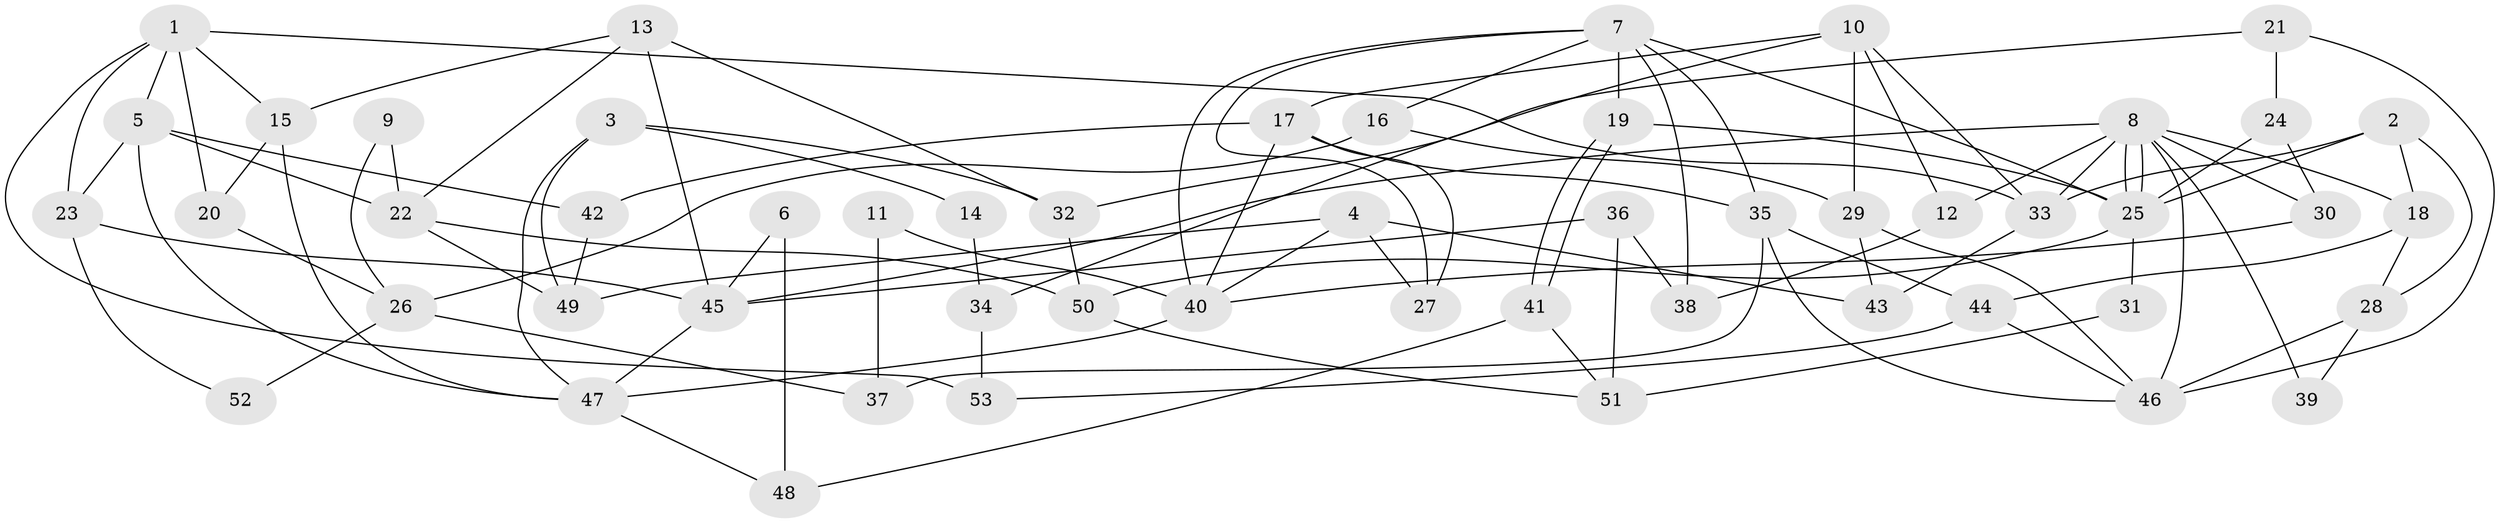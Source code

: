 // coarse degree distribution, {4: 0.3225806451612903, 5: 0.0967741935483871, 7: 0.12903225806451613, 3: 0.25806451612903225, 2: 0.0967741935483871, 6: 0.06451612903225806, 9: 0.03225806451612903}
// Generated by graph-tools (version 1.1) at 2025/54/03/04/25 21:54:38]
// undirected, 53 vertices, 106 edges
graph export_dot {
graph [start="1"]
  node [color=gray90,style=filled];
  1;
  2;
  3;
  4;
  5;
  6;
  7;
  8;
  9;
  10;
  11;
  12;
  13;
  14;
  15;
  16;
  17;
  18;
  19;
  20;
  21;
  22;
  23;
  24;
  25;
  26;
  27;
  28;
  29;
  30;
  31;
  32;
  33;
  34;
  35;
  36;
  37;
  38;
  39;
  40;
  41;
  42;
  43;
  44;
  45;
  46;
  47;
  48;
  49;
  50;
  51;
  52;
  53;
  1 -- 15;
  1 -- 5;
  1 -- 20;
  1 -- 23;
  1 -- 33;
  1 -- 53;
  2 -- 28;
  2 -- 25;
  2 -- 18;
  2 -- 33;
  3 -- 32;
  3 -- 47;
  3 -- 14;
  3 -- 49;
  4 -- 49;
  4 -- 43;
  4 -- 27;
  4 -- 40;
  5 -- 47;
  5 -- 42;
  5 -- 22;
  5 -- 23;
  6 -- 45;
  6 -- 48;
  7 -- 25;
  7 -- 40;
  7 -- 16;
  7 -- 19;
  7 -- 27;
  7 -- 35;
  7 -- 38;
  8 -- 33;
  8 -- 25;
  8 -- 25;
  8 -- 12;
  8 -- 18;
  8 -- 30;
  8 -- 39;
  8 -- 45;
  8 -- 46;
  9 -- 26;
  9 -- 22;
  10 -- 33;
  10 -- 17;
  10 -- 12;
  10 -- 29;
  10 -- 34;
  11 -- 37;
  11 -- 40;
  12 -- 38;
  13 -- 45;
  13 -- 32;
  13 -- 15;
  13 -- 22;
  14 -- 34;
  15 -- 47;
  15 -- 20;
  16 -- 29;
  16 -- 26;
  17 -- 35;
  17 -- 27;
  17 -- 40;
  17 -- 42;
  18 -- 28;
  18 -- 44;
  19 -- 41;
  19 -- 41;
  19 -- 25;
  20 -- 26;
  21 -- 24;
  21 -- 46;
  21 -- 32;
  22 -- 49;
  22 -- 50;
  23 -- 45;
  23 -- 52;
  24 -- 30;
  24 -- 25;
  25 -- 31;
  25 -- 50;
  26 -- 37;
  26 -- 52;
  28 -- 46;
  28 -- 39;
  29 -- 46;
  29 -- 43;
  30 -- 40;
  31 -- 51;
  32 -- 50;
  33 -- 43;
  34 -- 53;
  35 -- 44;
  35 -- 37;
  35 -- 46;
  36 -- 38;
  36 -- 45;
  36 -- 51;
  40 -- 47;
  41 -- 51;
  41 -- 48;
  42 -- 49;
  44 -- 46;
  44 -- 53;
  45 -- 47;
  47 -- 48;
  50 -- 51;
}
